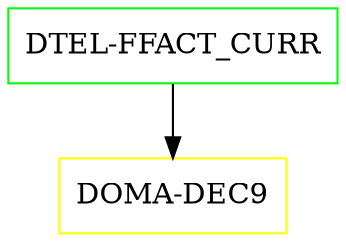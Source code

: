 digraph G {
  "DTEL-FFACT_CURR" [shape=box,color=green];
  "DOMA-DEC9" [shape=box,color=yellow,URL="./DOMA_DEC9.html"];
  "DTEL-FFACT_CURR" -> "DOMA-DEC9";
}
